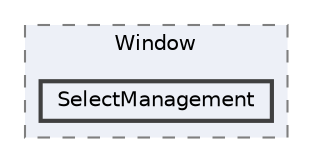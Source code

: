 digraph "202_Lobby_UI/Window/SelectManagement"
{
 // LATEX_PDF_SIZE
  bgcolor="transparent";
  edge [fontname=Helvetica,fontsize=10,labelfontname=Helvetica,labelfontsize=10];
  node [fontname=Helvetica,fontsize=10,shape=box,height=0.2,width=0.4];
  compound=true
  subgraph clusterdir_8d335397832983c235beb927ab15f84e {
    graph [ bgcolor="#edf0f7", pencolor="grey50", label="Window", fontname=Helvetica,fontsize=10 style="filled,dashed", URL="dir_8d335397832983c235beb927ab15f84e.html",tooltip=""]
  dir_7a0efecc29f7814a56ea775ad180be23 [label="SelectManagement", fillcolor="#edf0f7", color="grey25", style="filled,bold", URL="dir_7a0efecc29f7814a56ea775ad180be23.html",tooltip=""];
  }
}

